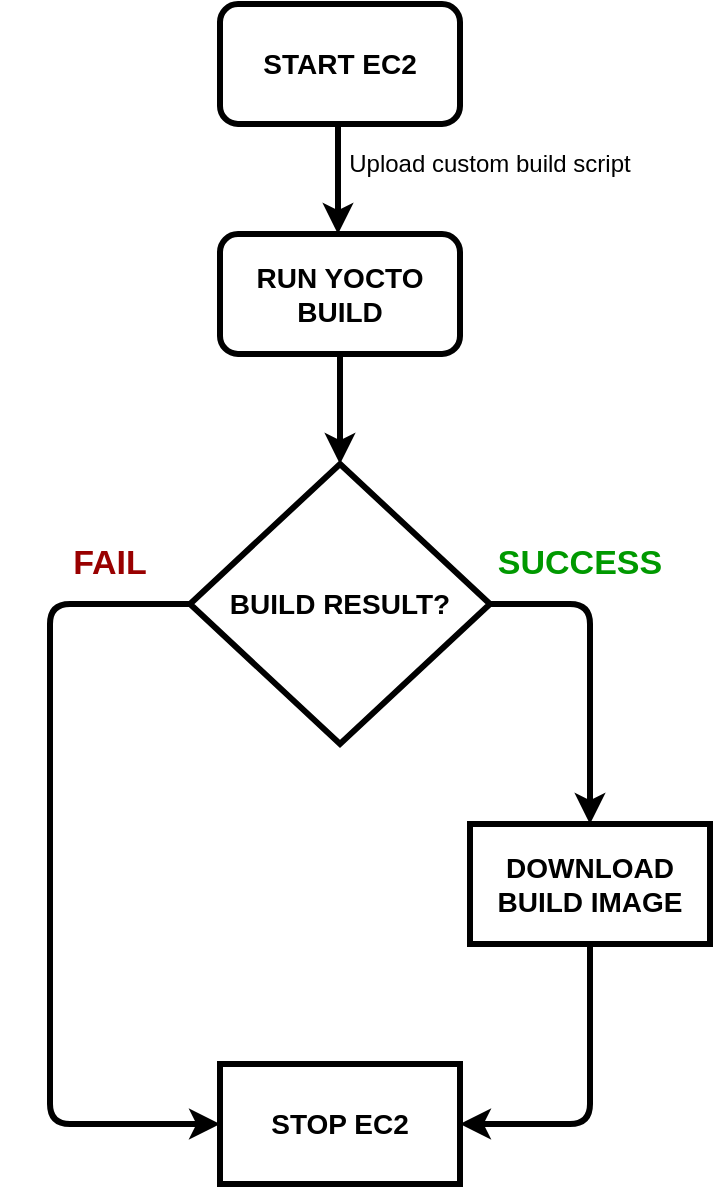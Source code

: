 <mxfile version="10.9.8" type="device"><diagram id="EPQP62IS8QHboIRhn-tX" name="Page-1"><mxGraphModel dx="1106" dy="800" grid="1" gridSize="10" guides="1" tooltips="1" connect="1" arrows="1" fold="1" page="1" pageScale="1" pageWidth="850" pageHeight="1100" math="0" shadow="0"><root><mxCell id="0"/><mxCell id="1" parent="0"/><mxCell id="mzhgrVk6Hw9upN_jPaVj-1" value="&lt;font style=&quot;font-size: 14px&quot;&gt;&lt;b&gt;START EC2&lt;/b&gt;&lt;/font&gt;" style="rounded=1;whiteSpace=wrap;html=1;strokeWidth=3;" parent="1" vertex="1"><mxGeometry x="365" y="60" width="120" height="60" as="geometry"/></mxCell><mxCell id="mzhgrVk6Hw9upN_jPaVj-2" value="&lt;b style=&quot;font-size: 14px ; white-space: normal&quot;&gt;RUN YOCTO BUILD&lt;/b&gt;" style="rounded=1;whiteSpace=wrap;html=1;strokeWidth=3;" parent="1" vertex="1"><mxGeometry x="365" y="175" width="120" height="60" as="geometry"/></mxCell><mxCell id="mzhgrVk6Hw9upN_jPaVj-3" value="&lt;b style=&quot;font-size: 14px ; white-space: normal&quot;&gt;BUILD RESULT?&lt;/b&gt;" style="rhombus;whiteSpace=wrap;html=1;strokeWidth=3;" parent="1" vertex="1"><mxGeometry x="350" y="290" width="150" height="140" as="geometry"/></mxCell><mxCell id="mzhgrVk6Hw9upN_jPaVj-4" value="&lt;b style=&quot;font-size: 14px ; white-space: normal&quot;&gt;STOP EC2&lt;/b&gt;" style="rounded=0;whiteSpace=wrap;html=1;strokeWidth=3;" parent="1" vertex="1"><mxGeometry x="365" y="590" width="120" height="60" as="geometry"/></mxCell><mxCell id="mzhgrVk6Hw9upN_jPaVj-5" value="&lt;b style=&quot;font-size: 14px ; white-space: normal&quot;&gt;DOWNLOAD BUILD IMAGE&lt;/b&gt;" style="rounded=0;whiteSpace=wrap;html=1;strokeWidth=3;" parent="1" vertex="1"><mxGeometry x="490" y="470" width="120" height="60" as="geometry"/></mxCell><mxCell id="mzhgrVk6Hw9upN_jPaVj-6" value="" style="endArrow=classic;html=1;exitX=0;exitY=0.5;exitDx=0;exitDy=0;entryX=0;entryY=0.5;entryDx=0;entryDy=0;strokeWidth=3;" parent="1" source="mzhgrVk6Hw9upN_jPaVj-3" target="mzhgrVk6Hw9upN_jPaVj-4" edge="1"><mxGeometry width="50" height="50" relative="1" as="geometry"><mxPoint x="240" y="440" as="sourcePoint"/><mxPoint x="290" y="390" as="targetPoint"/><Array as="points"><mxPoint x="280" y="360"/><mxPoint x="280" y="620"/></Array></mxGeometry></mxCell><mxCell id="mzhgrVk6Hw9upN_jPaVj-7" value="" style="endArrow=classic;html=1;entryX=0.5;entryY=0;entryDx=0;entryDy=0;exitX=1;exitY=0.5;exitDx=0;exitDy=0;strokeWidth=3;" parent="1" source="mzhgrVk6Hw9upN_jPaVj-3" target="mzhgrVk6Hw9upN_jPaVj-5" edge="1"><mxGeometry width="50" height="50" relative="1" as="geometry"><mxPoint x="540" y="380" as="sourcePoint"/><mxPoint x="590" y="330" as="targetPoint"/><Array as="points"><mxPoint x="550" y="360"/></Array></mxGeometry></mxCell><mxCell id="mzhgrVk6Hw9upN_jPaVj-8" value="" style="endArrow=classic;html=1;entryX=1;entryY=0.5;entryDx=0;entryDy=0;exitX=0.5;exitY=1;exitDx=0;exitDy=0;strokeWidth=3;" parent="1" source="mzhgrVk6Hw9upN_jPaVj-5" target="mzhgrVk6Hw9upN_jPaVj-4" edge="1"><mxGeometry width="50" height="50" relative="1" as="geometry"><mxPoint x="510" y="620" as="sourcePoint"/><mxPoint x="560" y="570" as="targetPoint"/><Array as="points"><mxPoint x="550" y="620"/></Array></mxGeometry></mxCell><mxCell id="mzhgrVk6Hw9upN_jPaVj-9" value="" style="endArrow=classic;html=1;strokeWidth=3;exitX=0.5;exitY=1;exitDx=0;exitDy=0;entryX=0.5;entryY=0;entryDx=0;entryDy=0;" parent="1" source="mzhgrVk6Hw9upN_jPaVj-2" target="mzhgrVk6Hw9upN_jPaVj-3" edge="1"><mxGeometry width="50" height="50" relative="1" as="geometry"><mxPoint x="180" y="220" as="sourcePoint"/><mxPoint x="230" y="170" as="targetPoint"/></mxGeometry></mxCell><mxCell id="mzhgrVk6Hw9upN_jPaVj-10" value="" style="endArrow=classic;html=1;strokeWidth=3;exitX=0.5;exitY=1;exitDx=0;exitDy=0;entryX=0.5;entryY=0;entryDx=0;entryDy=0;" parent="1" edge="1"><mxGeometry width="50" height="50" relative="1" as="geometry"><mxPoint x="424" y="120" as="sourcePoint"/><mxPoint x="424" y="175" as="targetPoint"/></mxGeometry></mxCell><mxCell id="mzhgrVk6Hw9upN_jPaVj-11" value="Upload custom build script" style="text;html=1;strokeColor=none;fillColor=none;align=center;verticalAlign=middle;whiteSpace=wrap;rounded=0;" parent="1" vertex="1"><mxGeometry x="400" y="130" width="200" height="20" as="geometry"/></mxCell><mxCell id="Q7H4Gi_WIdVe3fUCyudE-1" value="&lt;font color=&quot;#009900&quot; size=&quot;1&quot;&gt;&lt;b style=&quot;font-size: 17px&quot;&gt;SUCCESS&lt;/b&gt;&lt;/font&gt;" style="text;html=1;strokeColor=none;fillColor=none;align=center;verticalAlign=middle;whiteSpace=wrap;rounded=0;" vertex="1" parent="1"><mxGeometry x="490" y="330" width="110" height="20" as="geometry"/></mxCell><mxCell id="Q7H4Gi_WIdVe3fUCyudE-4" value="&lt;font size=&quot;1&quot; color=&quot;#990000&quot;&gt;&lt;b style=&quot;font-size: 17px&quot;&gt;FAIL&lt;/b&gt;&lt;/font&gt;" style="text;html=1;strokeColor=none;fillColor=none;align=center;verticalAlign=middle;whiteSpace=wrap;rounded=0;" vertex="1" parent="1"><mxGeometry x="255" y="330" width="110" height="20" as="geometry"/></mxCell></root></mxGraphModel></diagram></mxfile>